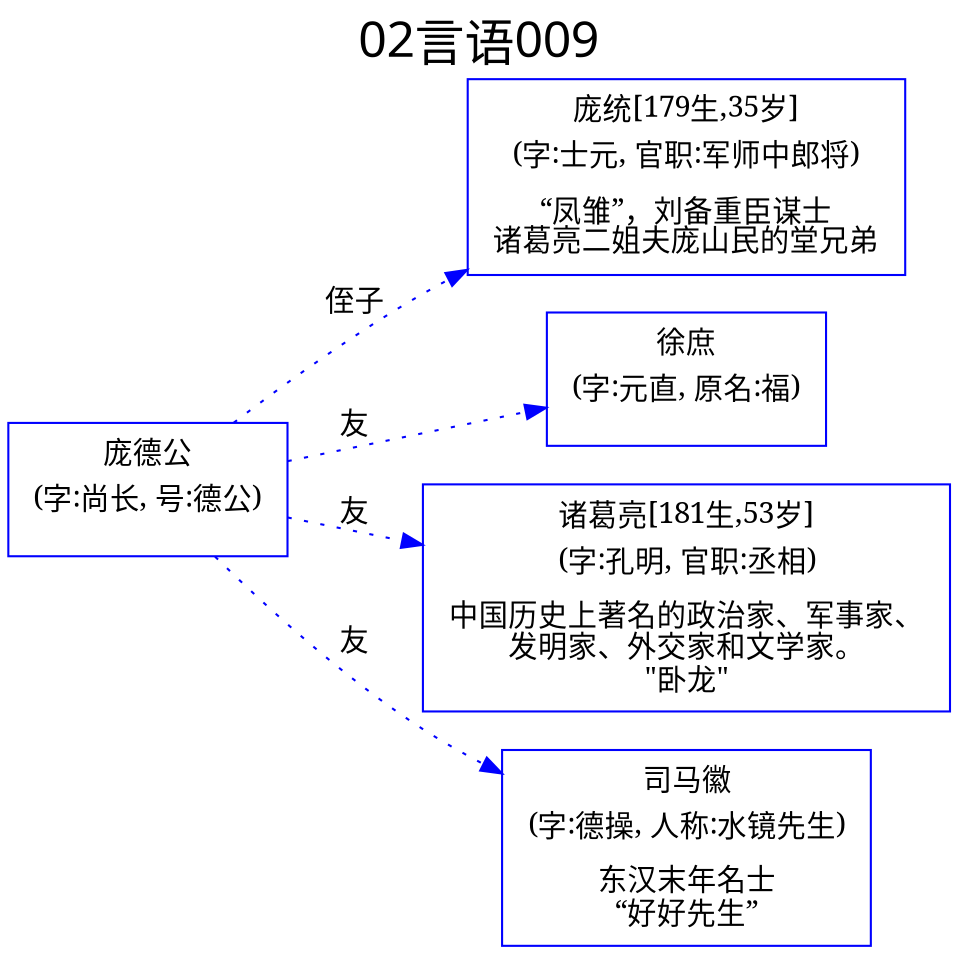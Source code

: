 
digraph
{
	rankdir = "LR";
	ranksep = 0.5;
	label = "02言语009";
	labelloc = "t";
	fontsize = "24";
	fontname = "SimHei";

	graph [style="filled", color="lightgrey"];
	node [fontname="SimSun"];
	edge [fontname="SimSun"];

	庞德公 [shape="box", color="blue", label=<<table border="0" cellborder="0"><tr><td>庞德公</td></tr><tr><td>(字:尚长, 号:德公)</td></tr><tr><td></td></tr><tr><td></td></tr></table>>];
	庞统 [shape="box", color="blue", label=<<table border="0" cellborder="0"><tr><td>庞统[179生,35岁]</td></tr><tr><td>(字:士元, 官职:军师中郎将)</td></tr><tr><td></td></tr><tr><td>“凤雏”，刘备重臣谋士<br/>诸葛亮二姐夫庞山民的堂兄弟<br/></td></tr></table>>];
	徐庶 [shape="box", color="blue", label=<<table border="0" cellborder="0"><tr><td>徐庶</td></tr><tr><td>(字:元直, 原名:福)</td></tr><tr><td></td></tr><tr><td></td></tr></table>>];
	诸葛亮 [shape="box", color="blue", label=<<table border="0" cellborder="0"><tr><td>诸葛亮[181生,53岁]</td></tr><tr><td>(字:孔明, 官职:丞相)</td></tr><tr><td></td></tr><tr><td>中国历史上著名的政治家、军事家、<br/>发明家、外交家和文学家。<br/>"卧龙"<br/></td></tr></table>>];
	司马徽 [shape="box", color="blue", label=<<table border="0" cellborder="0"><tr><td>司马徽</td></tr><tr><td>(字:德操, 人称:水镜先生)</td></tr><tr><td></td></tr><tr><td>东汉末年名士<br/>“好好先生”<br/></td></tr></table>>];

	庞德公 -> 庞统 [label="侄子", style=dotted, color="blue"];
	庞德公 -> 司马徽 [label="友", style=dotted, color="blue"];
	庞德公 -> 诸葛亮 [label="友", style=dotted, color="blue"];
	庞德公 -> 徐庶 [label="友", style=dotted, color="blue"];


}
